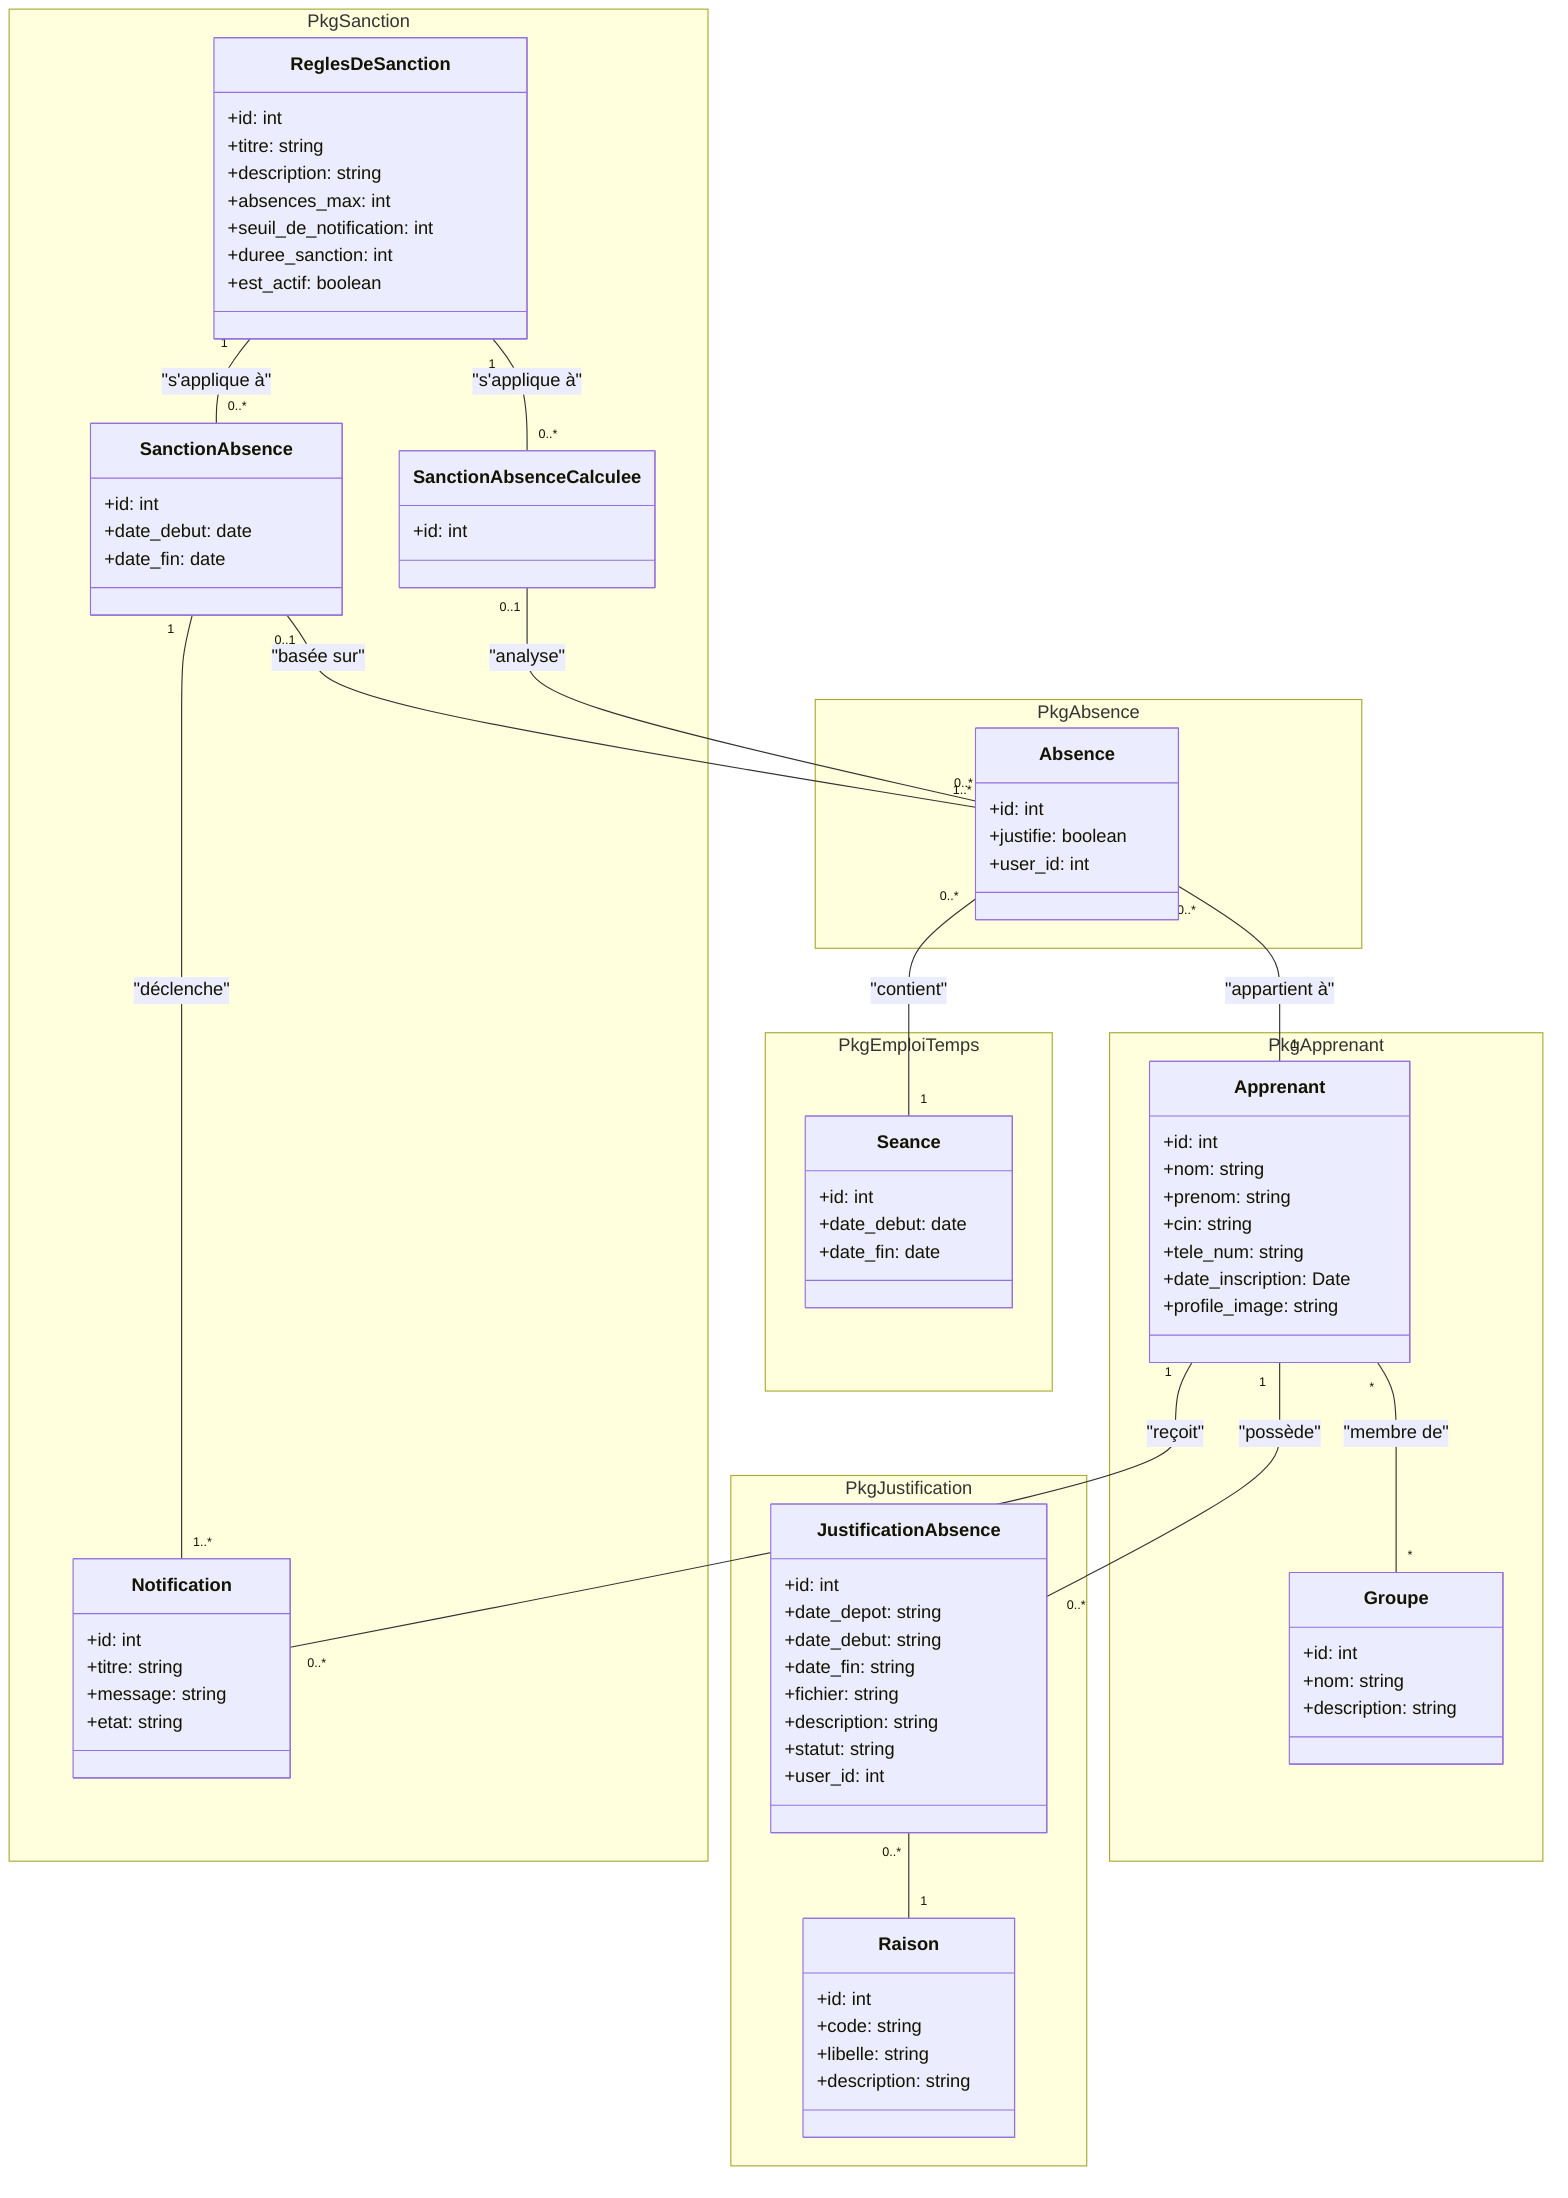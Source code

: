 classDiagram

namespace PkgSanction {
  class SanctionAbsence {
    +id: int
    +date_debut: date
    +date_fin: date
  }
  class ReglesDeSanction {
    +id: int
    +titre: string
    +description: string
    +absences_max: int
    +seuil_de_notification: int
    +duree_sanction: int
    +est_actif: boolean
  }
  class Notification {
    +id: int
    +titre: string
    +message: string
    +etat: string
  }
  class SanctionAbsenceCalculee {
    +id: int
  }
}

namespace PkgEmploiTemps {
  class Seance {
    +id: int
    +date_debut: date
    +date_fin: date
  }
}

namespace PkgJustification {
  class JustificationAbsence {
    +id: int
    +date_depot: string
    +date_debut: string
    +date_fin: string
    +fichier: string
    +description: string
    +statut: string
    +user_id: int
  }

  class Raison {
    +id: int
    +code: string
    +libelle: string
    +description: string
  }
}

namespace PkgApprenant {
  class Apprenant {
    +id: int
    +nom: string
    +prenom: string
    +cin: string
    +tele_num: string
    +date_inscription: Date
    +profile_image: string
  }

  class Groupe {
    +id: int
    +nom: string
    +description: string
  }
}

namespace PkgAbsence {
  class Absence {
    +id: int
    +justifie: boolean
    +user_id: int
  }
}

%% ================== Relationships ==================
Absence "0..*" -- "1" Apprenant : "appartient à"
Absence "0..*" -- "1" Seance : "contient"
Apprenant "*" -- "*" Groupe : "membre de"
Apprenant "1" -- "0..*" JustificationAbsence : "possède"
JustificationAbsence "0..*" -- "1" Raison 

ReglesDeSanction "1" -- "0..*" SanctionAbsenceCalculee : "s'applique à"
ReglesDeSanction "1" -- "0..*" SanctionAbsence : "s'applique à"
SanctionAbsence "1" -- "1..*" Notification : "déclenche"
SanctionAbsence "0..1" -- "1..*" Absence : "basée sur"
SanctionAbsenceCalculee "0..1" -- "0..*" Absence : "analyse"
Apprenant "1" -- "0..*" Notification : "reçoit"
